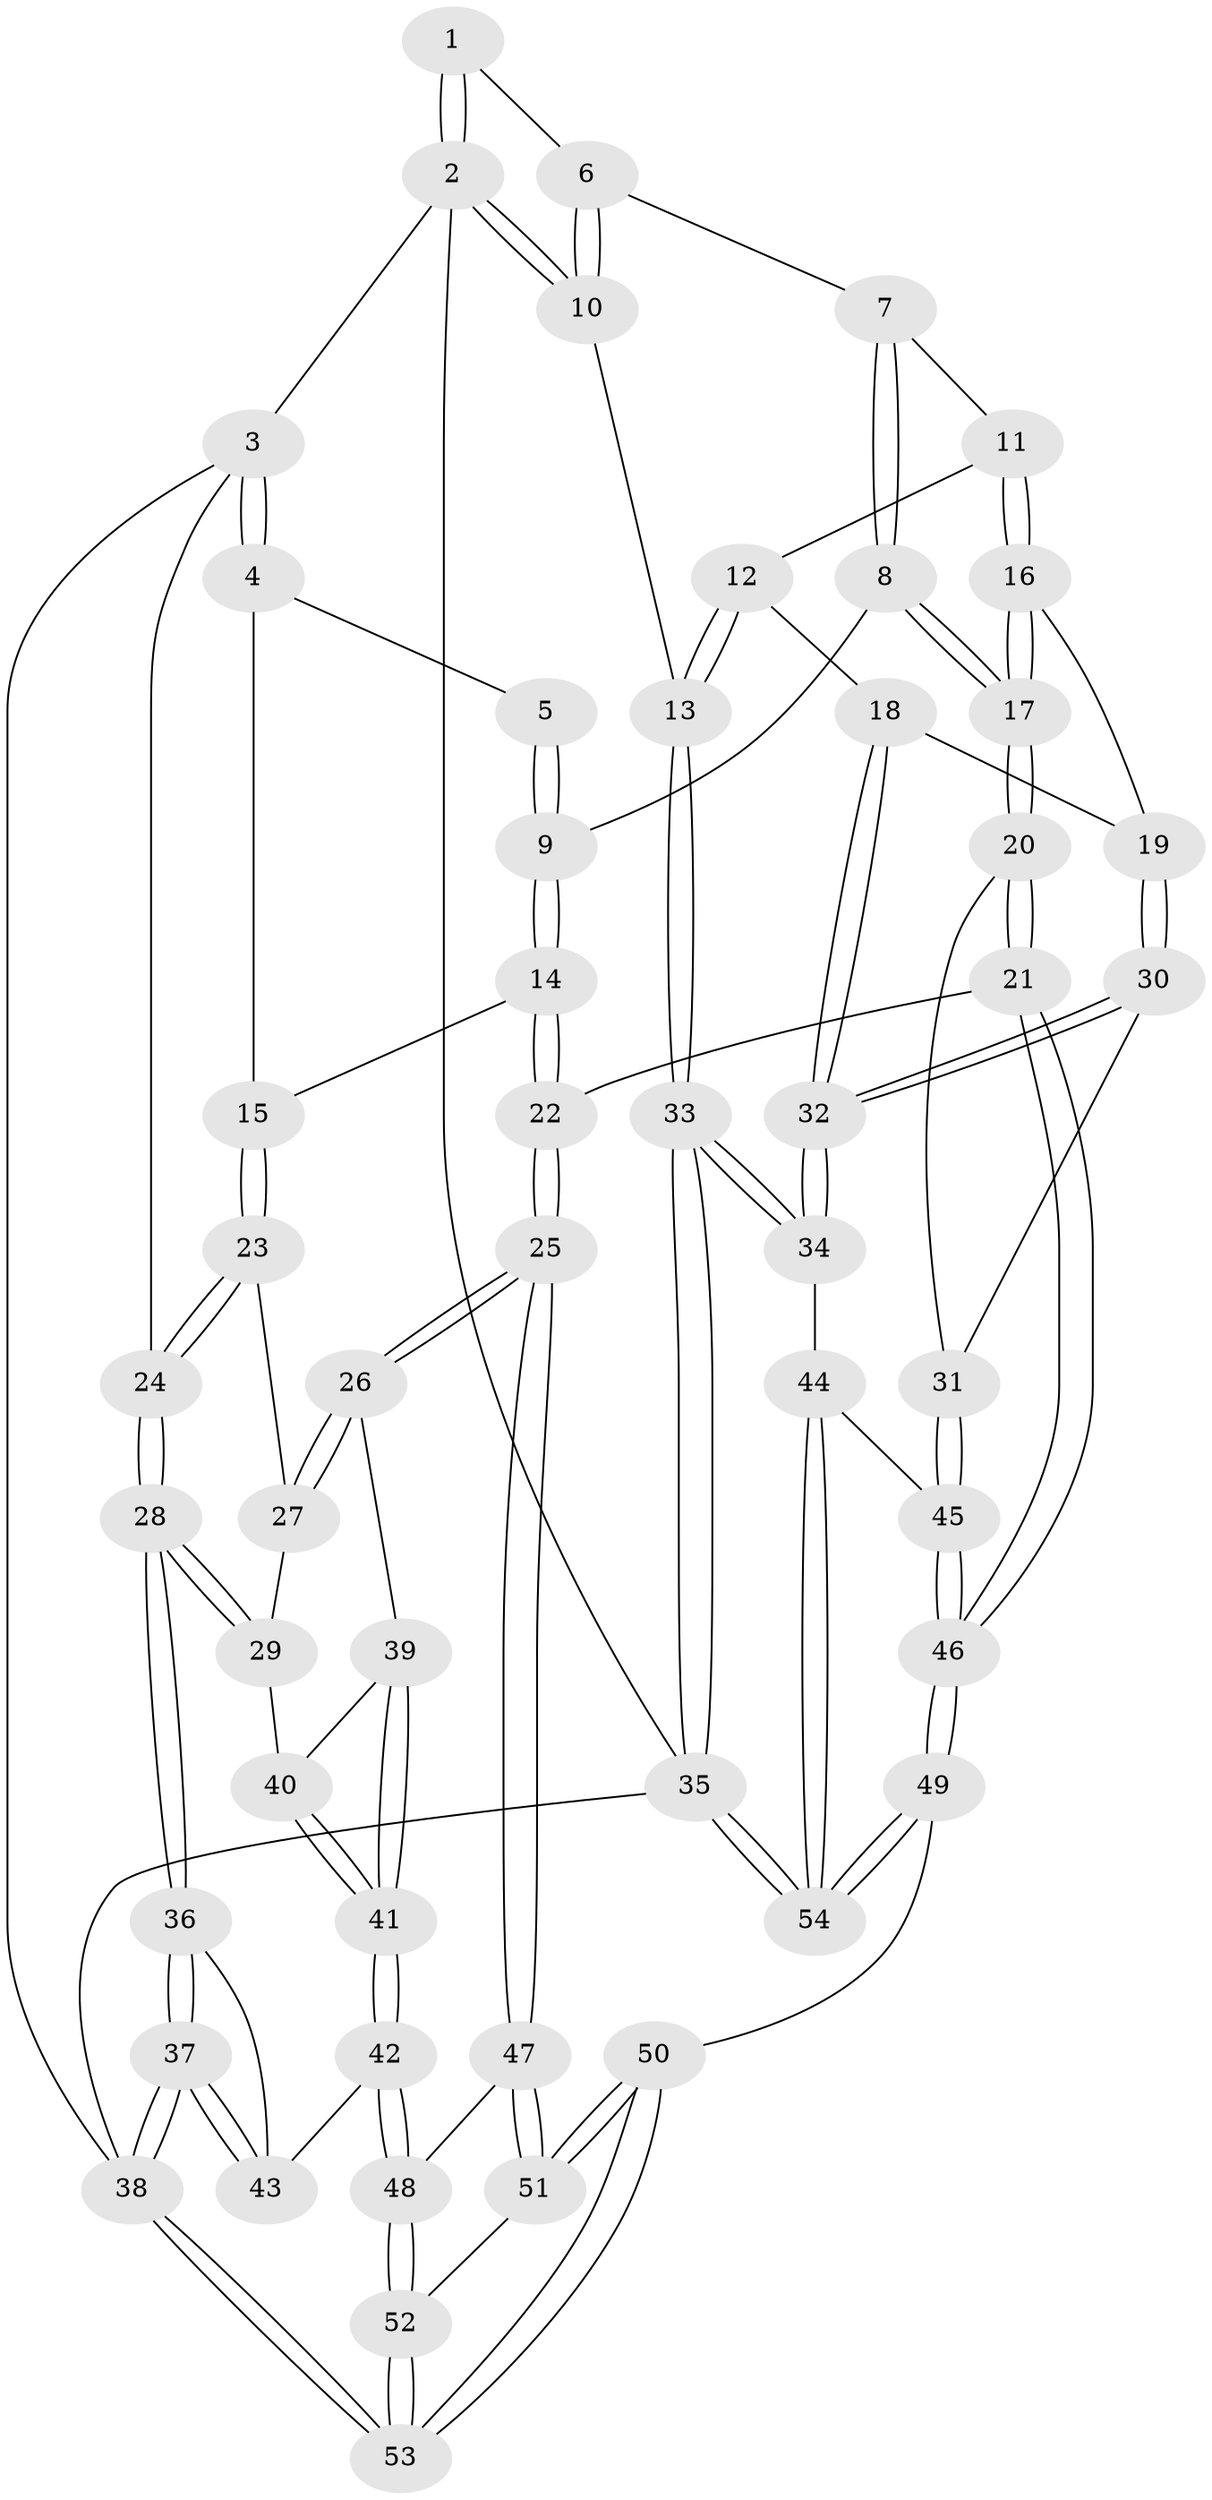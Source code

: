 // coarse degree distribution, {4: 0.41935483870967744, 6: 0.0967741935483871, 5: 0.2903225806451613, 3: 0.16129032258064516, 2: 0.03225806451612903}
// Generated by graph-tools (version 1.1) at 2025/24/03/03/25 07:24:36]
// undirected, 54 vertices, 132 edges
graph export_dot {
graph [start="1"]
  node [color=gray90,style=filled];
  1 [pos="+0.6421757554367589+0"];
  2 [pos="+1+0"];
  3 [pos="+0+0"];
  4 [pos="+0+0"];
  5 [pos="+0.439016930892895+0.0008190812994907494"];
  6 [pos="+0.6928464272882232+0.08616112836563328"];
  7 [pos="+0.7183558261766307+0.2567243948077057"];
  8 [pos="+0.5378437092236485+0.3969140894117102"];
  9 [pos="+0.5038631326552442+0.396807044372152"];
  10 [pos="+1+0.25030288190622035"];
  11 [pos="+0.8240760149720433+0.32333005458009434"];
  12 [pos="+1+0.34004911704969965"];
  13 [pos="+1+0.2582257082858057"];
  14 [pos="+0.4530320727796655+0.42779148528422795"];
  15 [pos="+0.4409505308382703+0.42904369565984657"];
  16 [pos="+0.7238671129314905+0.5223888907886527"];
  17 [pos="+0.6926041556741883+0.5294463166534242"];
  18 [pos="+0.8858568640321496+0.5513038375426644"];
  19 [pos="+0.8139633939265756+0.555688069239811"];
  20 [pos="+0.6373590560766861+0.685345480938743"];
  21 [pos="+0.6151927251531141+0.7003631849745766"];
  22 [pos="+0.5248458443496828+0.6929605090109645"];
  23 [pos="+0.339104958220075+0.4837950295814533"];
  24 [pos="+0+0.16637464475353006"];
  25 [pos="+0.3932035540085535+0.7720505526577762"];
  26 [pos="+0.34252171484621086+0.70632474710933"];
  27 [pos="+0.3357816134551439+0.49062138569727465"];
  28 [pos="+0+0.5019944674409507"];
  29 [pos="+0.1394746893306843+0.6040720425212169"];
  30 [pos="+0.7935953551156818+0.679735640897335"];
  31 [pos="+0.7532843098319658+0.7146932152022764"];
  32 [pos="+0.9494452754451834+0.6867021899172369"];
  33 [pos="+1+0.7202312804943305"];
  34 [pos="+0.9709515016971703+0.7103222788803868"];
  35 [pos="+1+1"];
  36 [pos="+0+0.5303567782848138"];
  37 [pos="+0+0.9144124546515282"];
  38 [pos="+0+1"];
  39 [pos="+0.253257373930855+0.6869185933805153"];
  40 [pos="+0.1469561610603261+0.6147317969054559"];
  41 [pos="+0.14673548207267517+0.8042663100540803"];
  42 [pos="+0.14491344624417557+0.8101346215211894"];
  43 [pos="+0.11341990845642712+0.7973616548255523"];
  44 [pos="+0.8722536173851929+0.8203512887956483"];
  45 [pos="+0.8028070054159382+0.7897141539133702"];
  46 [pos="+0.6532897715464037+0.8865025883117414"];
  47 [pos="+0.3856692800359332+0.807539908759479"];
  48 [pos="+0.15845397411798848+0.8354293697594768"];
  49 [pos="+0.6089422293378678+1"];
  50 [pos="+0.5052514180631956+1"];
  51 [pos="+0.4046830108656163+0.8906841974552587"];
  52 [pos="+0.13294210407225324+0.9404284690815647"];
  53 [pos="+0+1"];
  54 [pos="+0.9051032574749163+1"];
  1 -- 2;
  1 -- 2;
  1 -- 6;
  2 -- 3;
  2 -- 10;
  2 -- 10;
  2 -- 35;
  3 -- 4;
  3 -- 4;
  3 -- 24;
  3 -- 38;
  4 -- 5;
  4 -- 15;
  5 -- 9;
  5 -- 9;
  6 -- 7;
  6 -- 10;
  6 -- 10;
  7 -- 8;
  7 -- 8;
  7 -- 11;
  8 -- 9;
  8 -- 17;
  8 -- 17;
  9 -- 14;
  9 -- 14;
  10 -- 13;
  11 -- 12;
  11 -- 16;
  11 -- 16;
  12 -- 13;
  12 -- 13;
  12 -- 18;
  13 -- 33;
  13 -- 33;
  14 -- 15;
  14 -- 22;
  14 -- 22;
  15 -- 23;
  15 -- 23;
  16 -- 17;
  16 -- 17;
  16 -- 19;
  17 -- 20;
  17 -- 20;
  18 -- 19;
  18 -- 32;
  18 -- 32;
  19 -- 30;
  19 -- 30;
  20 -- 21;
  20 -- 21;
  20 -- 31;
  21 -- 22;
  21 -- 46;
  21 -- 46;
  22 -- 25;
  22 -- 25;
  23 -- 24;
  23 -- 24;
  23 -- 27;
  24 -- 28;
  24 -- 28;
  25 -- 26;
  25 -- 26;
  25 -- 47;
  25 -- 47;
  26 -- 27;
  26 -- 27;
  26 -- 39;
  27 -- 29;
  28 -- 29;
  28 -- 29;
  28 -- 36;
  28 -- 36;
  29 -- 40;
  30 -- 31;
  30 -- 32;
  30 -- 32;
  31 -- 45;
  31 -- 45;
  32 -- 34;
  32 -- 34;
  33 -- 34;
  33 -- 34;
  33 -- 35;
  33 -- 35;
  34 -- 44;
  35 -- 54;
  35 -- 54;
  35 -- 38;
  36 -- 37;
  36 -- 37;
  36 -- 43;
  37 -- 38;
  37 -- 38;
  37 -- 43;
  37 -- 43;
  38 -- 53;
  38 -- 53;
  39 -- 40;
  39 -- 41;
  39 -- 41;
  40 -- 41;
  40 -- 41;
  41 -- 42;
  41 -- 42;
  42 -- 43;
  42 -- 48;
  42 -- 48;
  44 -- 45;
  44 -- 54;
  44 -- 54;
  45 -- 46;
  45 -- 46;
  46 -- 49;
  46 -- 49;
  47 -- 48;
  47 -- 51;
  47 -- 51;
  48 -- 52;
  48 -- 52;
  49 -- 50;
  49 -- 54;
  49 -- 54;
  50 -- 51;
  50 -- 51;
  50 -- 53;
  50 -- 53;
  51 -- 52;
  52 -- 53;
  52 -- 53;
}
